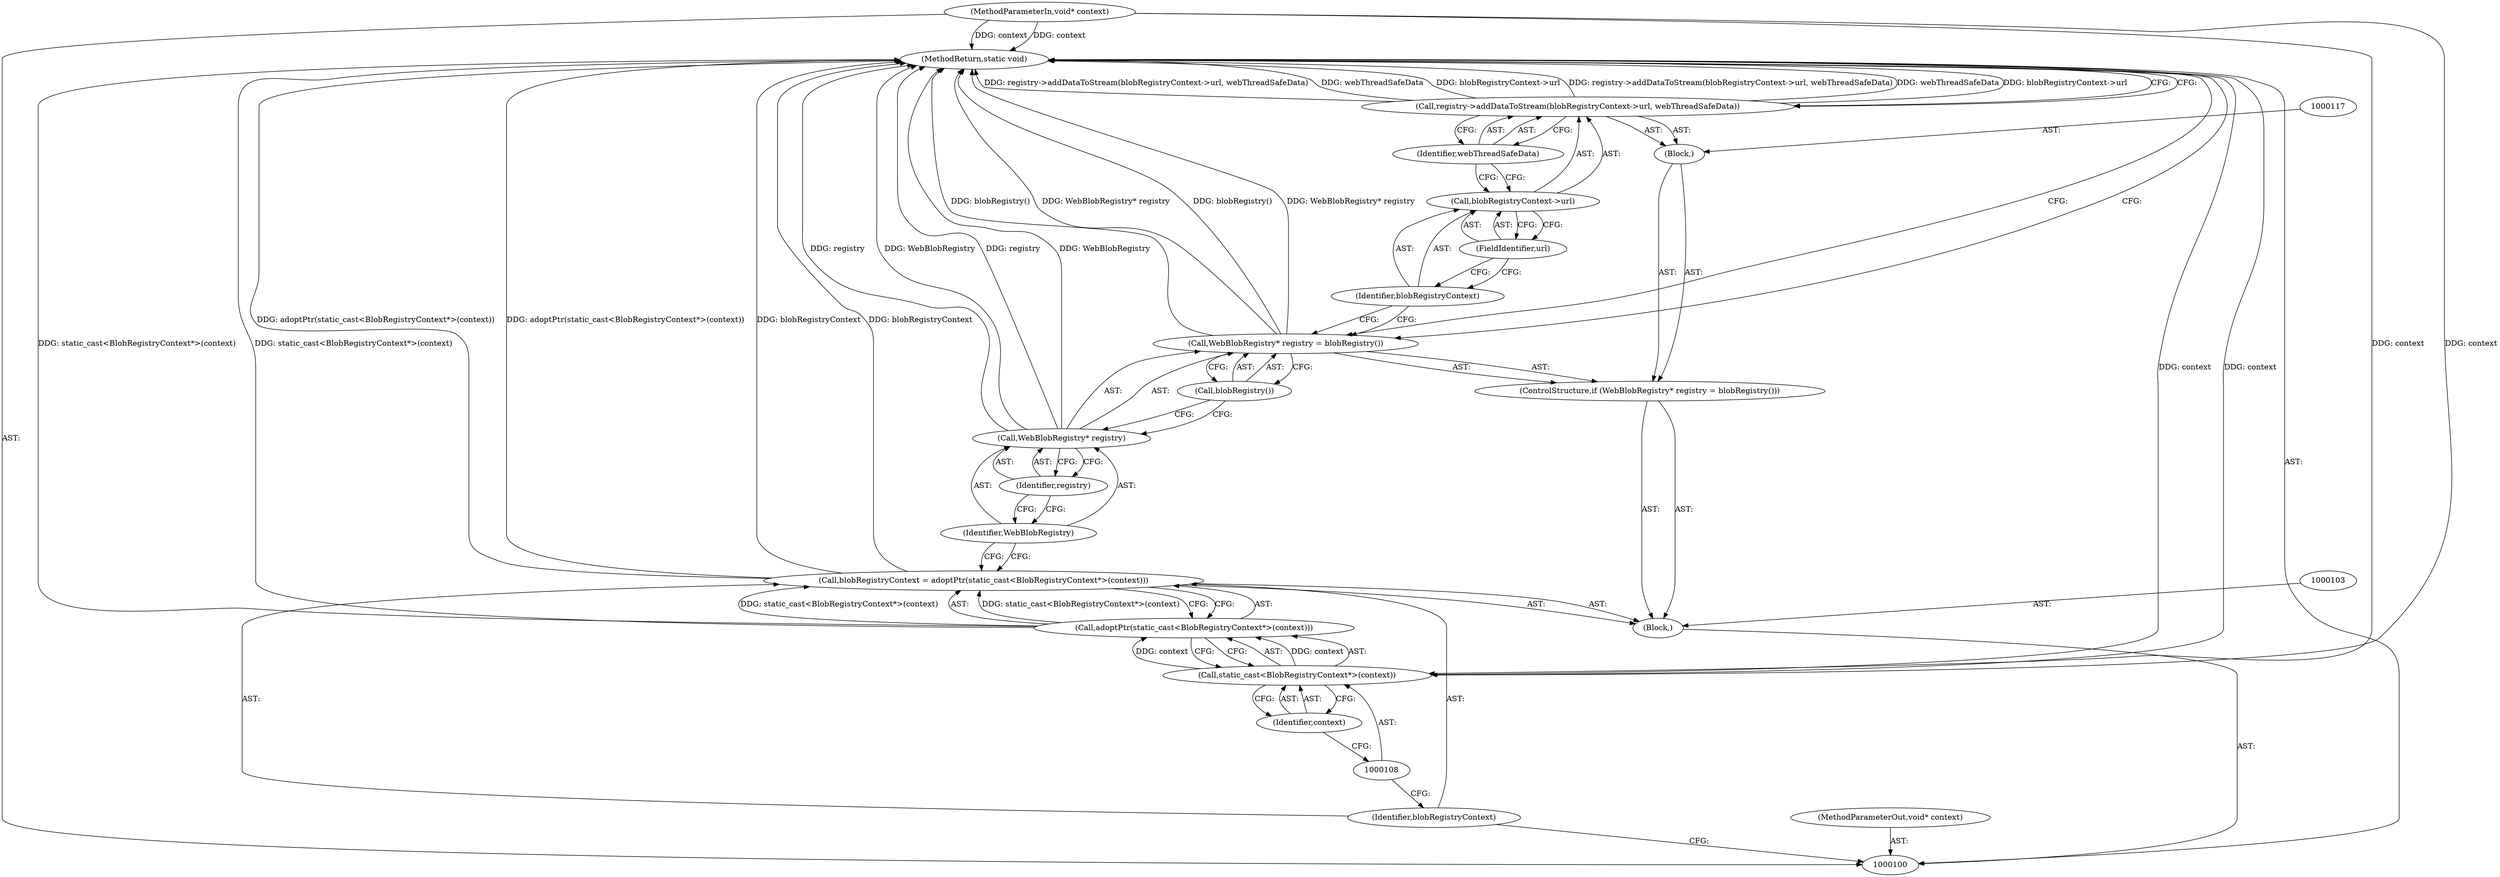 digraph "0_Chrome_d0c31f0342cefc46a3b3d80359a9779d044d4c0d_6" {
"1000123" [label="(MethodReturn,static void)"];
"1000101" [label="(MethodParameterIn,void* context)"];
"1000163" [label="(MethodParameterOut,void* context)"];
"1000102" [label="(Block,)"];
"1000104" [label="(Call,blobRegistryContext = adoptPtr(static_cast<BlobRegistryContext*>(context)))"];
"1000105" [label="(Identifier,blobRegistryContext)"];
"1000106" [label="(Call,adoptPtr(static_cast<BlobRegistryContext*>(context)))"];
"1000107" [label="(Call,static_cast<BlobRegistryContext*>(context))"];
"1000109" [label="(Identifier,context)"];
"1000114" [label="(Identifier,registry)"];
"1000115" [label="(Call,blobRegistry())"];
"1000110" [label="(ControlStructure,if (WebBlobRegistry* registry = blobRegistry()))"];
"1000111" [label="(Call,WebBlobRegistry* registry = blobRegistry())"];
"1000112" [label="(Call,WebBlobRegistry* registry)"];
"1000113" [label="(Identifier,WebBlobRegistry)"];
"1000116" [label="(Block,)"];
"1000119" [label="(Call,blobRegistryContext->url)"];
"1000120" [label="(Identifier,blobRegistryContext)"];
"1000121" [label="(FieldIdentifier,url)"];
"1000122" [label="(Identifier,webThreadSafeData)"];
"1000118" [label="(Call,registry->addDataToStream(blobRegistryContext->url, webThreadSafeData))"];
"1000123" -> "1000100"  [label="AST: "];
"1000123" -> "1000118"  [label="CFG: "];
"1000123" -> "1000111"  [label="CFG: "];
"1000106" -> "1000123"  [label="DDG: static_cast<BlobRegistryContext*>(context)"];
"1000104" -> "1000123"  [label="DDG: blobRegistryContext"];
"1000104" -> "1000123"  [label="DDG: adoptPtr(static_cast<BlobRegistryContext*>(context))"];
"1000112" -> "1000123"  [label="DDG: registry"];
"1000112" -> "1000123"  [label="DDG: WebBlobRegistry"];
"1000111" -> "1000123"  [label="DDG: blobRegistry()"];
"1000111" -> "1000123"  [label="DDG: WebBlobRegistry* registry"];
"1000118" -> "1000123"  [label="DDG: registry->addDataToStream(blobRegistryContext->url, webThreadSafeData)"];
"1000118" -> "1000123"  [label="DDG: webThreadSafeData"];
"1000118" -> "1000123"  [label="DDG: blobRegistryContext->url"];
"1000101" -> "1000123"  [label="DDG: context"];
"1000107" -> "1000123"  [label="DDG: context"];
"1000101" -> "1000100"  [label="AST: "];
"1000101" -> "1000123"  [label="DDG: context"];
"1000101" -> "1000107"  [label="DDG: context"];
"1000163" -> "1000100"  [label="AST: "];
"1000102" -> "1000100"  [label="AST: "];
"1000103" -> "1000102"  [label="AST: "];
"1000104" -> "1000102"  [label="AST: "];
"1000110" -> "1000102"  [label="AST: "];
"1000104" -> "1000102"  [label="AST: "];
"1000104" -> "1000106"  [label="CFG: "];
"1000105" -> "1000104"  [label="AST: "];
"1000106" -> "1000104"  [label="AST: "];
"1000113" -> "1000104"  [label="CFG: "];
"1000104" -> "1000123"  [label="DDG: blobRegistryContext"];
"1000104" -> "1000123"  [label="DDG: adoptPtr(static_cast<BlobRegistryContext*>(context))"];
"1000106" -> "1000104"  [label="DDG: static_cast<BlobRegistryContext*>(context)"];
"1000105" -> "1000104"  [label="AST: "];
"1000105" -> "1000100"  [label="CFG: "];
"1000108" -> "1000105"  [label="CFG: "];
"1000106" -> "1000104"  [label="AST: "];
"1000106" -> "1000107"  [label="CFG: "];
"1000107" -> "1000106"  [label="AST: "];
"1000104" -> "1000106"  [label="CFG: "];
"1000106" -> "1000123"  [label="DDG: static_cast<BlobRegistryContext*>(context)"];
"1000106" -> "1000104"  [label="DDG: static_cast<BlobRegistryContext*>(context)"];
"1000107" -> "1000106"  [label="DDG: context"];
"1000107" -> "1000106"  [label="AST: "];
"1000107" -> "1000109"  [label="CFG: "];
"1000108" -> "1000107"  [label="AST: "];
"1000109" -> "1000107"  [label="AST: "];
"1000106" -> "1000107"  [label="CFG: "];
"1000107" -> "1000123"  [label="DDG: context"];
"1000107" -> "1000106"  [label="DDG: context"];
"1000101" -> "1000107"  [label="DDG: context"];
"1000109" -> "1000107"  [label="AST: "];
"1000109" -> "1000108"  [label="CFG: "];
"1000107" -> "1000109"  [label="CFG: "];
"1000114" -> "1000112"  [label="AST: "];
"1000114" -> "1000113"  [label="CFG: "];
"1000112" -> "1000114"  [label="CFG: "];
"1000115" -> "1000111"  [label="AST: "];
"1000115" -> "1000112"  [label="CFG: "];
"1000111" -> "1000115"  [label="CFG: "];
"1000110" -> "1000102"  [label="AST: "];
"1000111" -> "1000110"  [label="AST: "];
"1000116" -> "1000110"  [label="AST: "];
"1000111" -> "1000110"  [label="AST: "];
"1000111" -> "1000115"  [label="CFG: "];
"1000112" -> "1000111"  [label="AST: "];
"1000115" -> "1000111"  [label="AST: "];
"1000120" -> "1000111"  [label="CFG: "];
"1000123" -> "1000111"  [label="CFG: "];
"1000111" -> "1000123"  [label="DDG: blobRegistry()"];
"1000111" -> "1000123"  [label="DDG: WebBlobRegistry* registry"];
"1000112" -> "1000111"  [label="AST: "];
"1000112" -> "1000114"  [label="CFG: "];
"1000113" -> "1000112"  [label="AST: "];
"1000114" -> "1000112"  [label="AST: "];
"1000115" -> "1000112"  [label="CFG: "];
"1000112" -> "1000123"  [label="DDG: registry"];
"1000112" -> "1000123"  [label="DDG: WebBlobRegistry"];
"1000113" -> "1000112"  [label="AST: "];
"1000113" -> "1000104"  [label="CFG: "];
"1000114" -> "1000113"  [label="CFG: "];
"1000116" -> "1000110"  [label="AST: "];
"1000117" -> "1000116"  [label="AST: "];
"1000118" -> "1000116"  [label="AST: "];
"1000119" -> "1000118"  [label="AST: "];
"1000119" -> "1000121"  [label="CFG: "];
"1000120" -> "1000119"  [label="AST: "];
"1000121" -> "1000119"  [label="AST: "];
"1000122" -> "1000119"  [label="CFG: "];
"1000120" -> "1000119"  [label="AST: "];
"1000120" -> "1000111"  [label="CFG: "];
"1000121" -> "1000120"  [label="CFG: "];
"1000121" -> "1000119"  [label="AST: "];
"1000121" -> "1000120"  [label="CFG: "];
"1000119" -> "1000121"  [label="CFG: "];
"1000122" -> "1000118"  [label="AST: "];
"1000122" -> "1000119"  [label="CFG: "];
"1000118" -> "1000122"  [label="CFG: "];
"1000118" -> "1000116"  [label="AST: "];
"1000118" -> "1000122"  [label="CFG: "];
"1000119" -> "1000118"  [label="AST: "];
"1000122" -> "1000118"  [label="AST: "];
"1000123" -> "1000118"  [label="CFG: "];
"1000118" -> "1000123"  [label="DDG: registry->addDataToStream(blobRegistryContext->url, webThreadSafeData)"];
"1000118" -> "1000123"  [label="DDG: webThreadSafeData"];
"1000118" -> "1000123"  [label="DDG: blobRegistryContext->url"];
}
